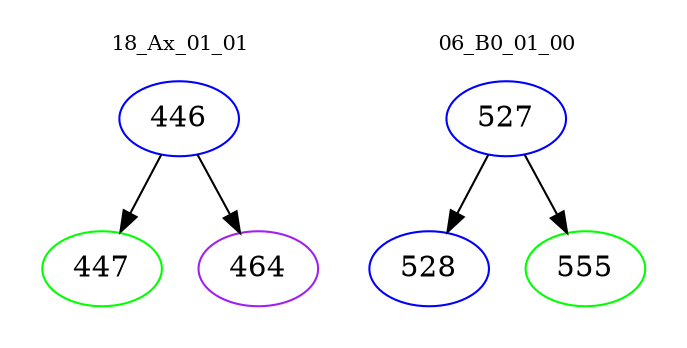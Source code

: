 digraph{
subgraph cluster_0 {
color = white
label = "18_Ax_01_01";
fontsize=10;
T0_446 [label="446", color="blue"]
T0_446 -> T0_447 [color="black"]
T0_447 [label="447", color="green"]
T0_446 -> T0_464 [color="black"]
T0_464 [label="464", color="purple"]
}
subgraph cluster_1 {
color = white
label = "06_B0_01_00";
fontsize=10;
T1_527 [label="527", color="blue"]
T1_527 -> T1_528 [color="black"]
T1_528 [label="528", color="blue"]
T1_527 -> T1_555 [color="black"]
T1_555 [label="555", color="green"]
}
}
